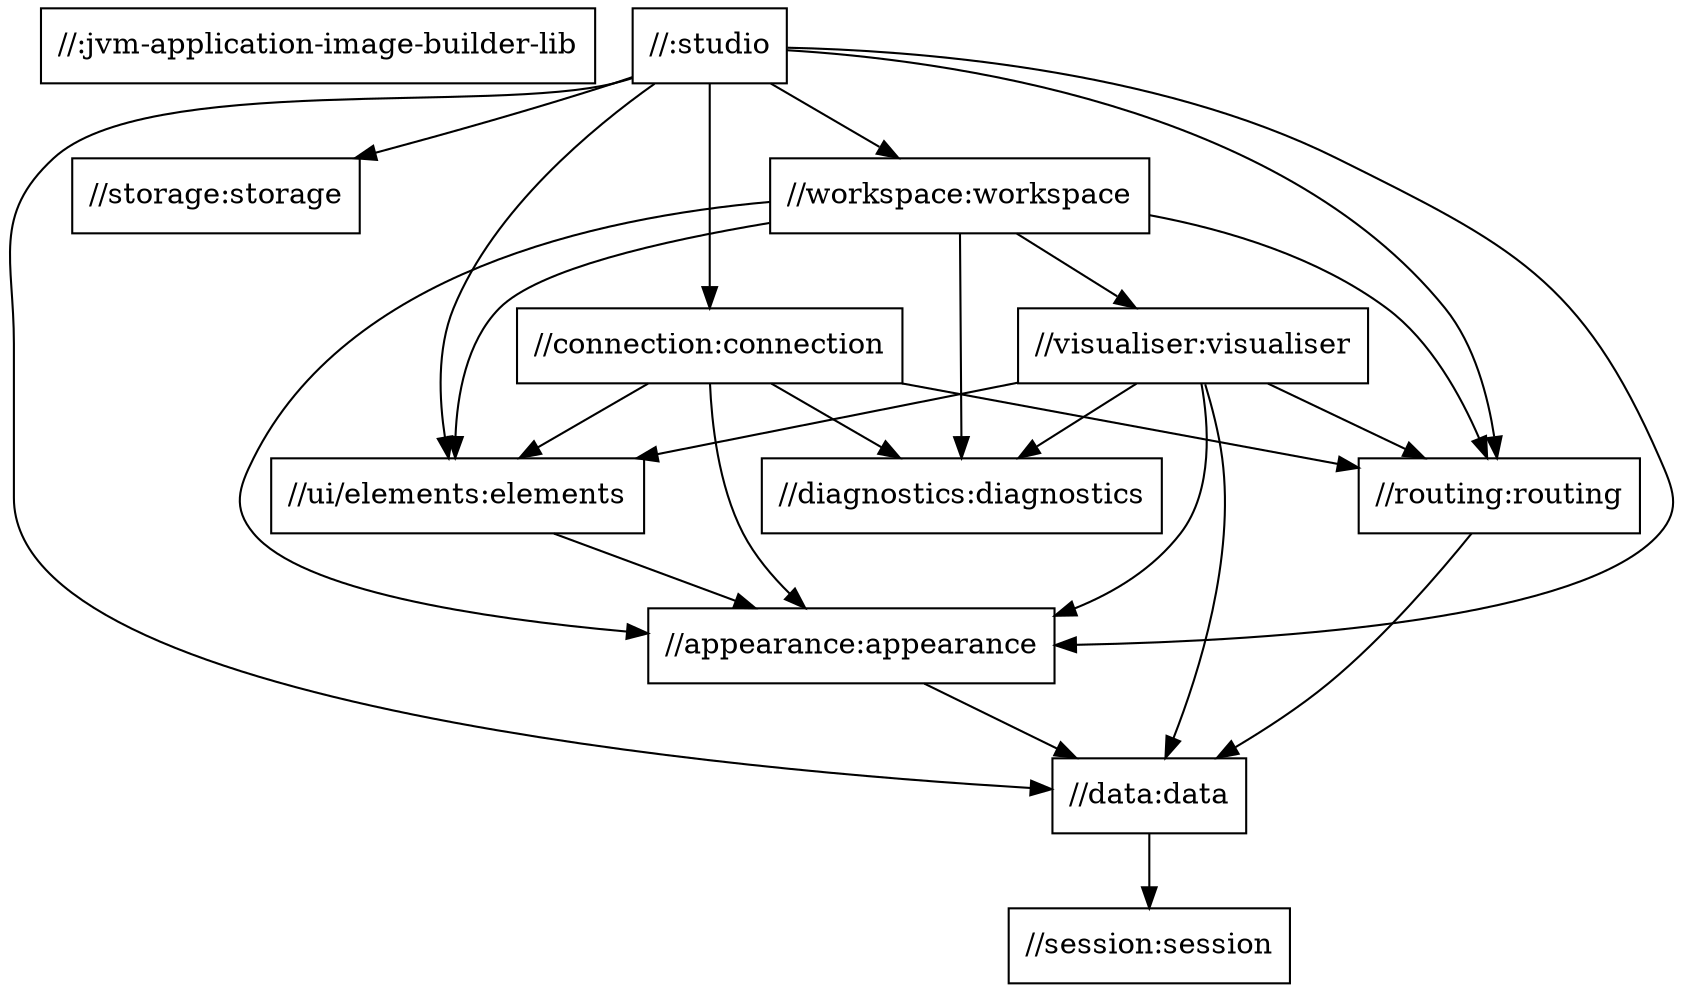 digraph mygraph {
  node [shape=box];
  "//:jvm-application-image-builder-lib"
  "//:studio"
  "//:studio" -> "//appearance:appearance"
  "//:studio" -> "//storage:storage"
  "//:studio" -> "//connection:connection"
  "//:studio" -> "//data:data"
  "//:studio" -> "//ui/elements:elements"
  "//:studio" -> "//routing:routing"
  "//:studio" -> "//workspace:workspace"
  "//connection:connection"
  "//connection:connection" -> "//appearance:appearance"
  "//connection:connection" -> "//diagnostics:diagnostics"
  "//connection:connection" -> "//routing:routing"
  "//connection:connection" -> "//ui/elements:elements"
  "//storage:storage"
  "//workspace:workspace"
  "//workspace:workspace" -> "//appearance:appearance"
  "//workspace:workspace" -> "//diagnostics:diagnostics"
  "//workspace:workspace" -> "//routing:routing"
  "//workspace:workspace" -> "//ui/elements:elements"
  "//workspace:workspace" -> "//visualiser:visualiser"
  "//visualiser:visualiser"
  "//visualiser:visualiser" -> "//appearance:appearance"
  "//visualiser:visualiser" -> "//data:data"
  "//visualiser:visualiser" -> "//diagnostics:diagnostics"
  "//visualiser:visualiser" -> "//routing:routing"
  "//visualiser:visualiser" -> "//ui/elements:elements"
  "//ui/elements:elements"
  "//ui/elements:elements" -> "//appearance:appearance"
  "//routing:routing"
  "//routing:routing" -> "//data:data"
  "//diagnostics:diagnostics"
  "//appearance:appearance"
  "//appearance:appearance" -> "//data:data"
  "//data:data"
  "//data:data" -> "//session:session"
  "//session:session"
}
